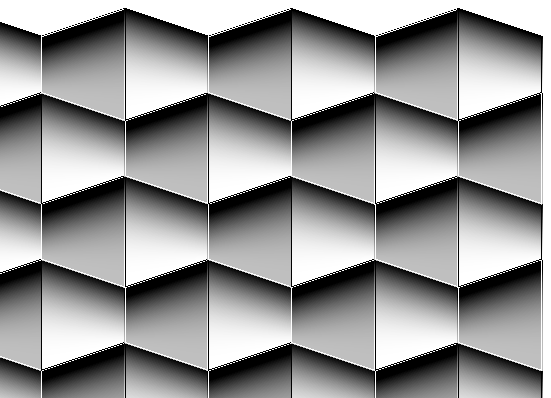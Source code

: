 \documentclass{standalone}
\usepackage{luamplib}
\begin{document}
\begin{mplibcode}
beginfig(1);
  path b, w;
  b = ((-3,-4)--(3,-2)--(3,+2)--(-3,4)--cycle) scaled 5;
  w = b reflectedabout(up, down);

  picture B, W;
  B = image(
    for i=0 step 1/128 until 1:
      draw point 4-i of b -- point 1+i**2 of b withcolor 1-i**3;
    endfor draw b withpen pencircle scaled 1/4;
  );

  W = image(
    for i=0 step 1/128 until 1:
      draw point 4-i of w -- point 1+i**2 of w withcolor 3/4-i**3;
    endfor undraw w withpen pencircle scaled 1/4;
  );

  for i=-6 upto 6:
    for j=-3 upto 4:
      draw if odd (i+j): W else: B fi shifted ((i,j) scaled 30);
    endfor
  endfor
endfig;
\end{mplibcode}
\end{document}
